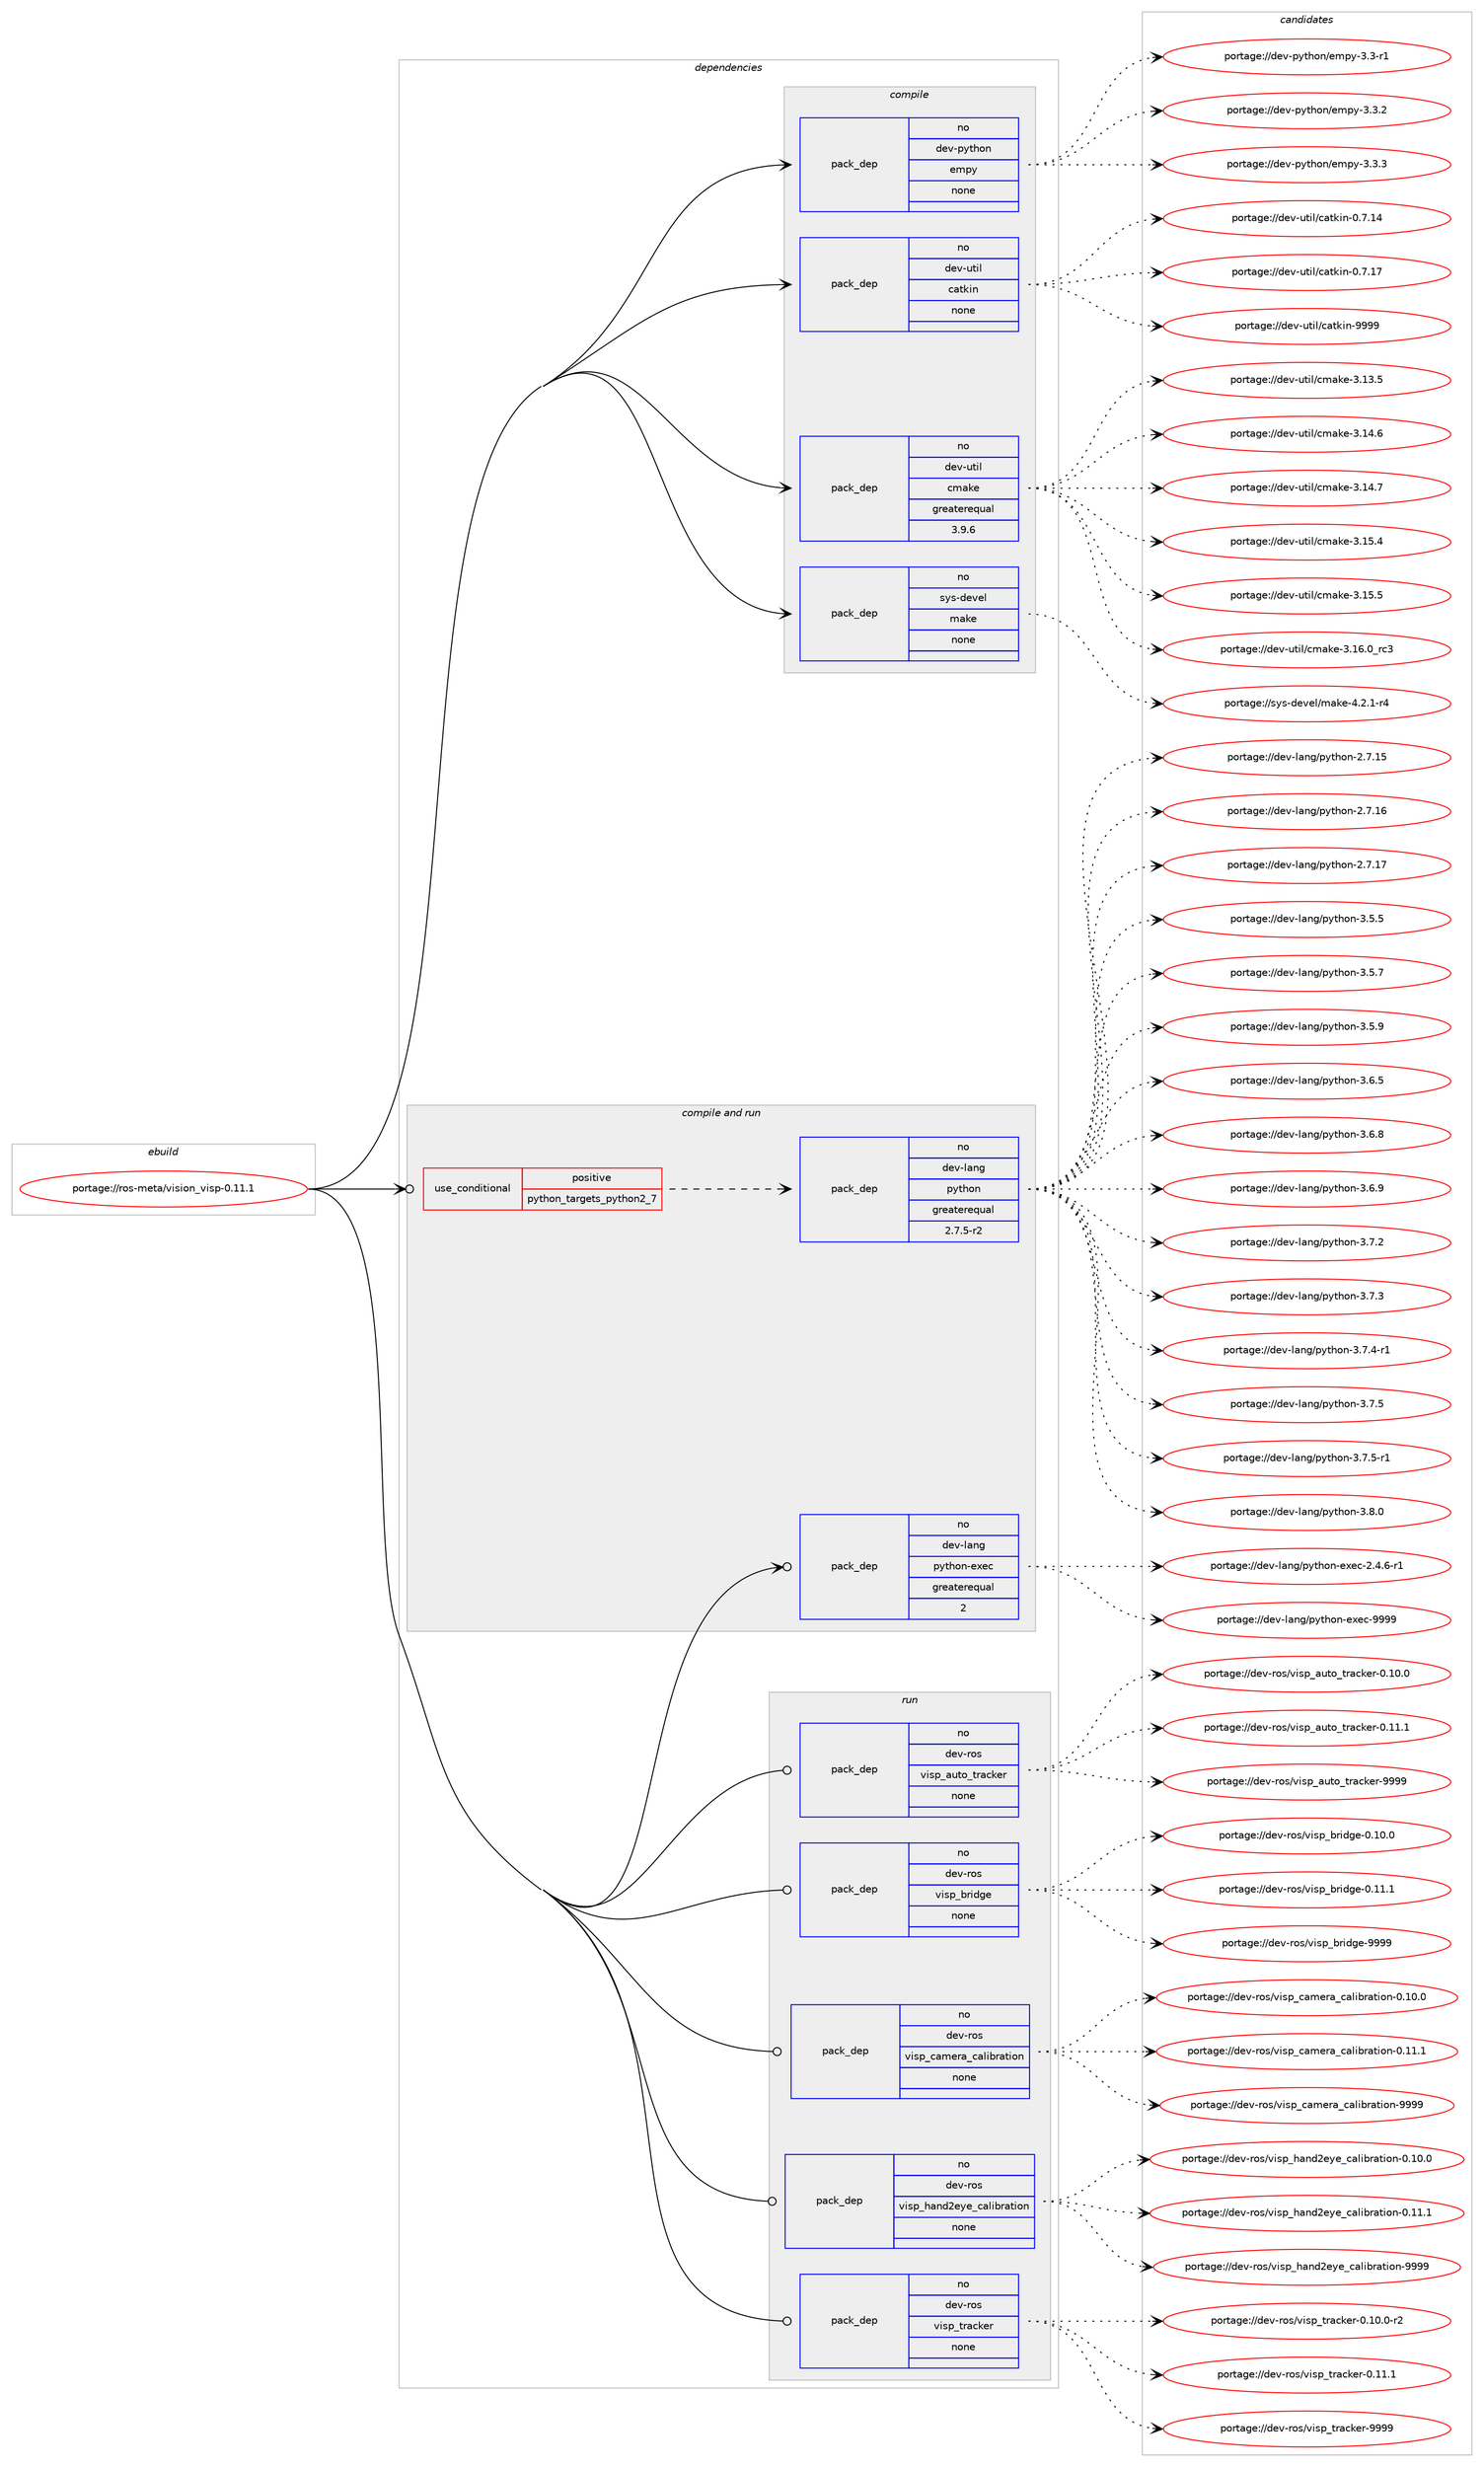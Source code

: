 digraph prolog {

# *************
# Graph options
# *************

newrank=true;
concentrate=true;
compound=true;
graph [rankdir=LR,fontname=Helvetica,fontsize=10,ranksep=1.5];#, ranksep=2.5, nodesep=0.2];
edge  [arrowhead=vee];
node  [fontname=Helvetica,fontsize=10];

# **********
# The ebuild
# **********

subgraph cluster_leftcol {
color=gray;
rank=same;
label=<<i>ebuild</i>>;
id [label="portage://ros-meta/vision_visp-0.11.1", color=red, width=4, href="../ros-meta/vision_visp-0.11.1.svg"];
}

# ****************
# The dependencies
# ****************

subgraph cluster_midcol {
color=gray;
label=<<i>dependencies</i>>;
subgraph cluster_compile {
fillcolor="#eeeeee";
style=filled;
label=<<i>compile</i>>;
subgraph pack280442 {
dependency381852 [label=<<TABLE BORDER="0" CELLBORDER="1" CELLSPACING="0" CELLPADDING="4" WIDTH="220"><TR><TD ROWSPAN="6" CELLPADDING="30">pack_dep</TD></TR><TR><TD WIDTH="110">no</TD></TR><TR><TD>dev-python</TD></TR><TR><TD>empy</TD></TR><TR><TD>none</TD></TR><TR><TD></TD></TR></TABLE>>, shape=none, color=blue];
}
id:e -> dependency381852:w [weight=20,style="solid",arrowhead="vee"];
subgraph pack280443 {
dependency381853 [label=<<TABLE BORDER="0" CELLBORDER="1" CELLSPACING="0" CELLPADDING="4" WIDTH="220"><TR><TD ROWSPAN="6" CELLPADDING="30">pack_dep</TD></TR><TR><TD WIDTH="110">no</TD></TR><TR><TD>dev-util</TD></TR><TR><TD>catkin</TD></TR><TR><TD>none</TD></TR><TR><TD></TD></TR></TABLE>>, shape=none, color=blue];
}
id:e -> dependency381853:w [weight=20,style="solid",arrowhead="vee"];
subgraph pack280444 {
dependency381854 [label=<<TABLE BORDER="0" CELLBORDER="1" CELLSPACING="0" CELLPADDING="4" WIDTH="220"><TR><TD ROWSPAN="6" CELLPADDING="30">pack_dep</TD></TR><TR><TD WIDTH="110">no</TD></TR><TR><TD>dev-util</TD></TR><TR><TD>cmake</TD></TR><TR><TD>greaterequal</TD></TR><TR><TD>3.9.6</TD></TR></TABLE>>, shape=none, color=blue];
}
id:e -> dependency381854:w [weight=20,style="solid",arrowhead="vee"];
subgraph pack280445 {
dependency381855 [label=<<TABLE BORDER="0" CELLBORDER="1" CELLSPACING="0" CELLPADDING="4" WIDTH="220"><TR><TD ROWSPAN="6" CELLPADDING="30">pack_dep</TD></TR><TR><TD WIDTH="110">no</TD></TR><TR><TD>sys-devel</TD></TR><TR><TD>make</TD></TR><TR><TD>none</TD></TR><TR><TD></TD></TR></TABLE>>, shape=none, color=blue];
}
id:e -> dependency381855:w [weight=20,style="solid",arrowhead="vee"];
}
subgraph cluster_compileandrun {
fillcolor="#eeeeee";
style=filled;
label=<<i>compile and run</i>>;
subgraph cond94992 {
dependency381856 [label=<<TABLE BORDER="0" CELLBORDER="1" CELLSPACING="0" CELLPADDING="4"><TR><TD ROWSPAN="3" CELLPADDING="10">use_conditional</TD></TR><TR><TD>positive</TD></TR><TR><TD>python_targets_python2_7</TD></TR></TABLE>>, shape=none, color=red];
subgraph pack280446 {
dependency381857 [label=<<TABLE BORDER="0" CELLBORDER="1" CELLSPACING="0" CELLPADDING="4" WIDTH="220"><TR><TD ROWSPAN="6" CELLPADDING="30">pack_dep</TD></TR><TR><TD WIDTH="110">no</TD></TR><TR><TD>dev-lang</TD></TR><TR><TD>python</TD></TR><TR><TD>greaterequal</TD></TR><TR><TD>2.7.5-r2</TD></TR></TABLE>>, shape=none, color=blue];
}
dependency381856:e -> dependency381857:w [weight=20,style="dashed",arrowhead="vee"];
}
id:e -> dependency381856:w [weight=20,style="solid",arrowhead="odotvee"];
subgraph pack280447 {
dependency381858 [label=<<TABLE BORDER="0" CELLBORDER="1" CELLSPACING="0" CELLPADDING="4" WIDTH="220"><TR><TD ROWSPAN="6" CELLPADDING="30">pack_dep</TD></TR><TR><TD WIDTH="110">no</TD></TR><TR><TD>dev-lang</TD></TR><TR><TD>python-exec</TD></TR><TR><TD>greaterequal</TD></TR><TR><TD>2</TD></TR></TABLE>>, shape=none, color=blue];
}
id:e -> dependency381858:w [weight=20,style="solid",arrowhead="odotvee"];
}
subgraph cluster_run {
fillcolor="#eeeeee";
style=filled;
label=<<i>run</i>>;
subgraph pack280448 {
dependency381859 [label=<<TABLE BORDER="0" CELLBORDER="1" CELLSPACING="0" CELLPADDING="4" WIDTH="220"><TR><TD ROWSPAN="6" CELLPADDING="30">pack_dep</TD></TR><TR><TD WIDTH="110">no</TD></TR><TR><TD>dev-ros</TD></TR><TR><TD>visp_auto_tracker</TD></TR><TR><TD>none</TD></TR><TR><TD></TD></TR></TABLE>>, shape=none, color=blue];
}
id:e -> dependency381859:w [weight=20,style="solid",arrowhead="odot"];
subgraph pack280449 {
dependency381860 [label=<<TABLE BORDER="0" CELLBORDER="1" CELLSPACING="0" CELLPADDING="4" WIDTH="220"><TR><TD ROWSPAN="6" CELLPADDING="30">pack_dep</TD></TR><TR><TD WIDTH="110">no</TD></TR><TR><TD>dev-ros</TD></TR><TR><TD>visp_bridge</TD></TR><TR><TD>none</TD></TR><TR><TD></TD></TR></TABLE>>, shape=none, color=blue];
}
id:e -> dependency381860:w [weight=20,style="solid",arrowhead="odot"];
subgraph pack280450 {
dependency381861 [label=<<TABLE BORDER="0" CELLBORDER="1" CELLSPACING="0" CELLPADDING="4" WIDTH="220"><TR><TD ROWSPAN="6" CELLPADDING="30">pack_dep</TD></TR><TR><TD WIDTH="110">no</TD></TR><TR><TD>dev-ros</TD></TR><TR><TD>visp_camera_calibration</TD></TR><TR><TD>none</TD></TR><TR><TD></TD></TR></TABLE>>, shape=none, color=blue];
}
id:e -> dependency381861:w [weight=20,style="solid",arrowhead="odot"];
subgraph pack280451 {
dependency381862 [label=<<TABLE BORDER="0" CELLBORDER="1" CELLSPACING="0" CELLPADDING="4" WIDTH="220"><TR><TD ROWSPAN="6" CELLPADDING="30">pack_dep</TD></TR><TR><TD WIDTH="110">no</TD></TR><TR><TD>dev-ros</TD></TR><TR><TD>visp_hand2eye_calibration</TD></TR><TR><TD>none</TD></TR><TR><TD></TD></TR></TABLE>>, shape=none, color=blue];
}
id:e -> dependency381862:w [weight=20,style="solid",arrowhead="odot"];
subgraph pack280452 {
dependency381863 [label=<<TABLE BORDER="0" CELLBORDER="1" CELLSPACING="0" CELLPADDING="4" WIDTH="220"><TR><TD ROWSPAN="6" CELLPADDING="30">pack_dep</TD></TR><TR><TD WIDTH="110">no</TD></TR><TR><TD>dev-ros</TD></TR><TR><TD>visp_tracker</TD></TR><TR><TD>none</TD></TR><TR><TD></TD></TR></TABLE>>, shape=none, color=blue];
}
id:e -> dependency381863:w [weight=20,style="solid",arrowhead="odot"];
}
}

# **************
# The candidates
# **************

subgraph cluster_choices {
rank=same;
color=gray;
label=<<i>candidates</i>>;

subgraph choice280442 {
color=black;
nodesep=1;
choiceportage1001011184511212111610411111047101109112121455146514511449 [label="portage://dev-python/empy-3.3-r1", color=red, width=4,href="../dev-python/empy-3.3-r1.svg"];
choiceportage1001011184511212111610411111047101109112121455146514650 [label="portage://dev-python/empy-3.3.2", color=red, width=4,href="../dev-python/empy-3.3.2.svg"];
choiceportage1001011184511212111610411111047101109112121455146514651 [label="portage://dev-python/empy-3.3.3", color=red, width=4,href="../dev-python/empy-3.3.3.svg"];
dependency381852:e -> choiceportage1001011184511212111610411111047101109112121455146514511449:w [style=dotted,weight="100"];
dependency381852:e -> choiceportage1001011184511212111610411111047101109112121455146514650:w [style=dotted,weight="100"];
dependency381852:e -> choiceportage1001011184511212111610411111047101109112121455146514651:w [style=dotted,weight="100"];
}
subgraph choice280443 {
color=black;
nodesep=1;
choiceportage1001011184511711610510847999711610710511045484655464952 [label="portage://dev-util/catkin-0.7.14", color=red, width=4,href="../dev-util/catkin-0.7.14.svg"];
choiceportage1001011184511711610510847999711610710511045484655464955 [label="portage://dev-util/catkin-0.7.17", color=red, width=4,href="../dev-util/catkin-0.7.17.svg"];
choiceportage100101118451171161051084799971161071051104557575757 [label="portage://dev-util/catkin-9999", color=red, width=4,href="../dev-util/catkin-9999.svg"];
dependency381853:e -> choiceportage1001011184511711610510847999711610710511045484655464952:w [style=dotted,weight="100"];
dependency381853:e -> choiceportage1001011184511711610510847999711610710511045484655464955:w [style=dotted,weight="100"];
dependency381853:e -> choiceportage100101118451171161051084799971161071051104557575757:w [style=dotted,weight="100"];
}
subgraph choice280444 {
color=black;
nodesep=1;
choiceportage1001011184511711610510847991099710710145514649514653 [label="portage://dev-util/cmake-3.13.5", color=red, width=4,href="../dev-util/cmake-3.13.5.svg"];
choiceportage1001011184511711610510847991099710710145514649524654 [label="portage://dev-util/cmake-3.14.6", color=red, width=4,href="../dev-util/cmake-3.14.6.svg"];
choiceportage1001011184511711610510847991099710710145514649524655 [label="portage://dev-util/cmake-3.14.7", color=red, width=4,href="../dev-util/cmake-3.14.7.svg"];
choiceportage1001011184511711610510847991099710710145514649534652 [label="portage://dev-util/cmake-3.15.4", color=red, width=4,href="../dev-util/cmake-3.15.4.svg"];
choiceportage1001011184511711610510847991099710710145514649534653 [label="portage://dev-util/cmake-3.15.5", color=red, width=4,href="../dev-util/cmake-3.15.5.svg"];
choiceportage1001011184511711610510847991099710710145514649544648951149951 [label="portage://dev-util/cmake-3.16.0_rc3", color=red, width=4,href="../dev-util/cmake-3.16.0_rc3.svg"];
dependency381854:e -> choiceportage1001011184511711610510847991099710710145514649514653:w [style=dotted,weight="100"];
dependency381854:e -> choiceportage1001011184511711610510847991099710710145514649524654:w [style=dotted,weight="100"];
dependency381854:e -> choiceportage1001011184511711610510847991099710710145514649524655:w [style=dotted,weight="100"];
dependency381854:e -> choiceportage1001011184511711610510847991099710710145514649534652:w [style=dotted,weight="100"];
dependency381854:e -> choiceportage1001011184511711610510847991099710710145514649534653:w [style=dotted,weight="100"];
dependency381854:e -> choiceportage1001011184511711610510847991099710710145514649544648951149951:w [style=dotted,weight="100"];
}
subgraph choice280445 {
color=black;
nodesep=1;
choiceportage1151211154510010111810110847109971071014552465046494511452 [label="portage://sys-devel/make-4.2.1-r4", color=red, width=4,href="../sys-devel/make-4.2.1-r4.svg"];
dependency381855:e -> choiceportage1151211154510010111810110847109971071014552465046494511452:w [style=dotted,weight="100"];
}
subgraph choice280446 {
color=black;
nodesep=1;
choiceportage10010111845108971101034711212111610411111045504655464953 [label="portage://dev-lang/python-2.7.15", color=red, width=4,href="../dev-lang/python-2.7.15.svg"];
choiceportage10010111845108971101034711212111610411111045504655464954 [label="portage://dev-lang/python-2.7.16", color=red, width=4,href="../dev-lang/python-2.7.16.svg"];
choiceportage10010111845108971101034711212111610411111045504655464955 [label="portage://dev-lang/python-2.7.17", color=red, width=4,href="../dev-lang/python-2.7.17.svg"];
choiceportage100101118451089711010347112121116104111110455146534653 [label="portage://dev-lang/python-3.5.5", color=red, width=4,href="../dev-lang/python-3.5.5.svg"];
choiceportage100101118451089711010347112121116104111110455146534655 [label="portage://dev-lang/python-3.5.7", color=red, width=4,href="../dev-lang/python-3.5.7.svg"];
choiceportage100101118451089711010347112121116104111110455146534657 [label="portage://dev-lang/python-3.5.9", color=red, width=4,href="../dev-lang/python-3.5.9.svg"];
choiceportage100101118451089711010347112121116104111110455146544653 [label="portage://dev-lang/python-3.6.5", color=red, width=4,href="../dev-lang/python-3.6.5.svg"];
choiceportage100101118451089711010347112121116104111110455146544656 [label="portage://dev-lang/python-3.6.8", color=red, width=4,href="../dev-lang/python-3.6.8.svg"];
choiceportage100101118451089711010347112121116104111110455146544657 [label="portage://dev-lang/python-3.6.9", color=red, width=4,href="../dev-lang/python-3.6.9.svg"];
choiceportage100101118451089711010347112121116104111110455146554650 [label="portage://dev-lang/python-3.7.2", color=red, width=4,href="../dev-lang/python-3.7.2.svg"];
choiceportage100101118451089711010347112121116104111110455146554651 [label="portage://dev-lang/python-3.7.3", color=red, width=4,href="../dev-lang/python-3.7.3.svg"];
choiceportage1001011184510897110103471121211161041111104551465546524511449 [label="portage://dev-lang/python-3.7.4-r1", color=red, width=4,href="../dev-lang/python-3.7.4-r1.svg"];
choiceportage100101118451089711010347112121116104111110455146554653 [label="portage://dev-lang/python-3.7.5", color=red, width=4,href="../dev-lang/python-3.7.5.svg"];
choiceportage1001011184510897110103471121211161041111104551465546534511449 [label="portage://dev-lang/python-3.7.5-r1", color=red, width=4,href="../dev-lang/python-3.7.5-r1.svg"];
choiceportage100101118451089711010347112121116104111110455146564648 [label="portage://dev-lang/python-3.8.0", color=red, width=4,href="../dev-lang/python-3.8.0.svg"];
dependency381857:e -> choiceportage10010111845108971101034711212111610411111045504655464953:w [style=dotted,weight="100"];
dependency381857:e -> choiceportage10010111845108971101034711212111610411111045504655464954:w [style=dotted,weight="100"];
dependency381857:e -> choiceportage10010111845108971101034711212111610411111045504655464955:w [style=dotted,weight="100"];
dependency381857:e -> choiceportage100101118451089711010347112121116104111110455146534653:w [style=dotted,weight="100"];
dependency381857:e -> choiceportage100101118451089711010347112121116104111110455146534655:w [style=dotted,weight="100"];
dependency381857:e -> choiceportage100101118451089711010347112121116104111110455146534657:w [style=dotted,weight="100"];
dependency381857:e -> choiceportage100101118451089711010347112121116104111110455146544653:w [style=dotted,weight="100"];
dependency381857:e -> choiceportage100101118451089711010347112121116104111110455146544656:w [style=dotted,weight="100"];
dependency381857:e -> choiceportage100101118451089711010347112121116104111110455146544657:w [style=dotted,weight="100"];
dependency381857:e -> choiceportage100101118451089711010347112121116104111110455146554650:w [style=dotted,weight="100"];
dependency381857:e -> choiceportage100101118451089711010347112121116104111110455146554651:w [style=dotted,weight="100"];
dependency381857:e -> choiceportage1001011184510897110103471121211161041111104551465546524511449:w [style=dotted,weight="100"];
dependency381857:e -> choiceportage100101118451089711010347112121116104111110455146554653:w [style=dotted,weight="100"];
dependency381857:e -> choiceportage1001011184510897110103471121211161041111104551465546534511449:w [style=dotted,weight="100"];
dependency381857:e -> choiceportage100101118451089711010347112121116104111110455146564648:w [style=dotted,weight="100"];
}
subgraph choice280447 {
color=black;
nodesep=1;
choiceportage10010111845108971101034711212111610411111045101120101994550465246544511449 [label="portage://dev-lang/python-exec-2.4.6-r1", color=red, width=4,href="../dev-lang/python-exec-2.4.6-r1.svg"];
choiceportage10010111845108971101034711212111610411111045101120101994557575757 [label="portage://dev-lang/python-exec-9999", color=red, width=4,href="../dev-lang/python-exec-9999.svg"];
dependency381858:e -> choiceportage10010111845108971101034711212111610411111045101120101994550465246544511449:w [style=dotted,weight="100"];
dependency381858:e -> choiceportage10010111845108971101034711212111610411111045101120101994557575757:w [style=dotted,weight="100"];
}
subgraph choice280448 {
color=black;
nodesep=1;
choiceportage1001011184511411111547118105115112959711711611195116114979910710111445484649484648 [label="portage://dev-ros/visp_auto_tracker-0.10.0", color=red, width=4,href="../dev-ros/visp_auto_tracker-0.10.0.svg"];
choiceportage1001011184511411111547118105115112959711711611195116114979910710111445484649494649 [label="portage://dev-ros/visp_auto_tracker-0.11.1", color=red, width=4,href="../dev-ros/visp_auto_tracker-0.11.1.svg"];
choiceportage100101118451141111154711810511511295971171161119511611497991071011144557575757 [label="portage://dev-ros/visp_auto_tracker-9999", color=red, width=4,href="../dev-ros/visp_auto_tracker-9999.svg"];
dependency381859:e -> choiceportage1001011184511411111547118105115112959711711611195116114979910710111445484649484648:w [style=dotted,weight="100"];
dependency381859:e -> choiceportage1001011184511411111547118105115112959711711611195116114979910710111445484649494649:w [style=dotted,weight="100"];
dependency381859:e -> choiceportage100101118451141111154711810511511295971171161119511611497991071011144557575757:w [style=dotted,weight="100"];
}
subgraph choice280449 {
color=black;
nodesep=1;
choiceportage1001011184511411111547118105115112959811410510010310145484649484648 [label="portage://dev-ros/visp_bridge-0.10.0", color=red, width=4,href="../dev-ros/visp_bridge-0.10.0.svg"];
choiceportage1001011184511411111547118105115112959811410510010310145484649494649 [label="portage://dev-ros/visp_bridge-0.11.1", color=red, width=4,href="../dev-ros/visp_bridge-0.11.1.svg"];
choiceportage100101118451141111154711810511511295981141051001031014557575757 [label="portage://dev-ros/visp_bridge-9999", color=red, width=4,href="../dev-ros/visp_bridge-9999.svg"];
dependency381860:e -> choiceportage1001011184511411111547118105115112959811410510010310145484649484648:w [style=dotted,weight="100"];
dependency381860:e -> choiceportage1001011184511411111547118105115112959811410510010310145484649494649:w [style=dotted,weight="100"];
dependency381860:e -> choiceportage100101118451141111154711810511511295981141051001031014557575757:w [style=dotted,weight="100"];
}
subgraph choice280450 {
color=black;
nodesep=1;
choiceportage100101118451141111154711810511511295999710910111497959997108105981149711610511111045484649484648 [label="portage://dev-ros/visp_camera_calibration-0.10.0", color=red, width=4,href="../dev-ros/visp_camera_calibration-0.10.0.svg"];
choiceportage100101118451141111154711810511511295999710910111497959997108105981149711610511111045484649494649 [label="portage://dev-ros/visp_camera_calibration-0.11.1", color=red, width=4,href="../dev-ros/visp_camera_calibration-0.11.1.svg"];
choiceportage10010111845114111115471181051151129599971091011149795999710810598114971161051111104557575757 [label="portage://dev-ros/visp_camera_calibration-9999", color=red, width=4,href="../dev-ros/visp_camera_calibration-9999.svg"];
dependency381861:e -> choiceportage100101118451141111154711810511511295999710910111497959997108105981149711610511111045484649484648:w [style=dotted,weight="100"];
dependency381861:e -> choiceportage100101118451141111154711810511511295999710910111497959997108105981149711610511111045484649494649:w [style=dotted,weight="100"];
dependency381861:e -> choiceportage10010111845114111115471181051151129599971091011149795999710810598114971161051111104557575757:w [style=dotted,weight="100"];
}
subgraph choice280451 {
color=black;
nodesep=1;
choiceportage1001011184511411111547118105115112951049711010050101121101959997108105981149711610511111045484649484648 [label="portage://dev-ros/visp_hand2eye_calibration-0.10.0", color=red, width=4,href="../dev-ros/visp_hand2eye_calibration-0.10.0.svg"];
choiceportage1001011184511411111547118105115112951049711010050101121101959997108105981149711610511111045484649494649 [label="portage://dev-ros/visp_hand2eye_calibration-0.11.1", color=red, width=4,href="../dev-ros/visp_hand2eye_calibration-0.11.1.svg"];
choiceportage100101118451141111154711810511511295104971101005010112110195999710810598114971161051111104557575757 [label="portage://dev-ros/visp_hand2eye_calibration-9999", color=red, width=4,href="../dev-ros/visp_hand2eye_calibration-9999.svg"];
dependency381862:e -> choiceportage1001011184511411111547118105115112951049711010050101121101959997108105981149711610511111045484649484648:w [style=dotted,weight="100"];
dependency381862:e -> choiceportage1001011184511411111547118105115112951049711010050101121101959997108105981149711610511111045484649494649:w [style=dotted,weight="100"];
dependency381862:e -> choiceportage100101118451141111154711810511511295104971101005010112110195999710810598114971161051111104557575757:w [style=dotted,weight="100"];
}
subgraph choice280452 {
color=black;
nodesep=1;
choiceportage1001011184511411111547118105115112951161149799107101114454846494846484511450 [label="portage://dev-ros/visp_tracker-0.10.0-r2", color=red, width=4,href="../dev-ros/visp_tracker-0.10.0-r2.svg"];
choiceportage100101118451141111154711810511511295116114979910710111445484649494649 [label="portage://dev-ros/visp_tracker-0.11.1", color=red, width=4,href="../dev-ros/visp_tracker-0.11.1.svg"];
choiceportage10010111845114111115471181051151129511611497991071011144557575757 [label="portage://dev-ros/visp_tracker-9999", color=red, width=4,href="../dev-ros/visp_tracker-9999.svg"];
dependency381863:e -> choiceportage1001011184511411111547118105115112951161149799107101114454846494846484511450:w [style=dotted,weight="100"];
dependency381863:e -> choiceportage100101118451141111154711810511511295116114979910710111445484649494649:w [style=dotted,weight="100"];
dependency381863:e -> choiceportage10010111845114111115471181051151129511611497991071011144557575757:w [style=dotted,weight="100"];
}
}

}

